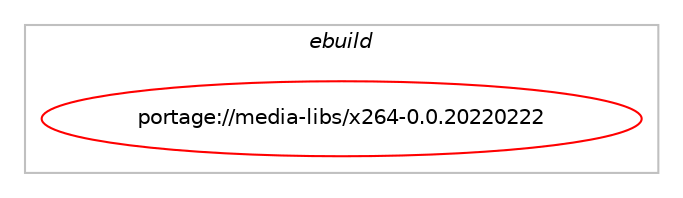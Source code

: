 digraph prolog {

# *************
# Graph options
# *************

newrank=true;
concentrate=true;
compound=true;
graph [rankdir=LR,fontname=Helvetica,fontsize=10,ranksep=1.5];#, ranksep=2.5, nodesep=0.2];
edge  [arrowhead=vee];
node  [fontname=Helvetica,fontsize=10];

# **********
# The ebuild
# **********

subgraph cluster_leftcol {
color=gray;
label=<<i>ebuild</i>>;
id [label="portage://media-libs/x264-0.0.20220222", color=red, width=4, href="../media-libs/x264-0.0.20220222.svg"];
}

# ****************
# The dependencies
# ****************

subgraph cluster_midcol {
color=gray;
label=<<i>dependencies</i>>;
subgraph cluster_compile {
fillcolor="#eeeeee";
style=filled;
label=<<i>compile</i>>;
# *** BEGIN UNKNOWN DEPENDENCY TYPE (TODO) ***
# id -> equal(use_conditional_group(positive,abi_x86_32,portage://media-libs/x264-0.0.20220222,[package_dependency(portage://media-libs/x264-0.0.20220222,install,no,dev-lang,nasm,greaterequal,[2.13,,,2.13],[],[])]))
# *** END UNKNOWN DEPENDENCY TYPE (TODO) ***

# *** BEGIN UNKNOWN DEPENDENCY TYPE (TODO) ***
# id -> equal(use_conditional_group(positive,abi_x86_64,portage://media-libs/x264-0.0.20220222,[package_dependency(portage://media-libs/x264-0.0.20220222,install,no,dev-lang,nasm,greaterequal,[2.13,,,2.13],[],[])]))
# *** END UNKNOWN DEPENDENCY TYPE (TODO) ***

# *** BEGIN UNKNOWN DEPENDENCY TYPE (TODO) ***
# id -> equal(use_conditional_group(positive,opencl,portage://media-libs/x264-0.0.20220222,[package_dependency(portage://media-libs/x264-0.0.20220222,install,no,dev-lang,perl,none,[,,],[],[])]))
# *** END UNKNOWN DEPENDENCY TYPE (TODO) ***

}
subgraph cluster_compileandrun {
fillcolor="#eeeeee";
style=filled;
label=<<i>compile and run</i>>;
}
subgraph cluster_run {
fillcolor="#eeeeee";
style=filled;
label=<<i>run</i>>;
# *** BEGIN UNKNOWN DEPENDENCY TYPE (TODO) ***
# id -> equal(use_conditional_group(positive,opencl,portage://media-libs/x264-0.0.20220222,[package_dependency(portage://media-libs/x264-0.0.20220222,run,no,virtual,opencl,greaterequal,[0,,-r3,0-r3],[],[use(optenable(abi_x86_32),negative),use(optenable(abi_x86_64),negative),use(optenable(abi_x86_x32),negative),use(optenable(abi_mips_n32),negative),use(optenable(abi_mips_n64),negative),use(optenable(abi_mips_o32),negative),use(optenable(abi_s390_32),negative),use(optenable(abi_s390_64),negative)])]))
# *** END UNKNOWN DEPENDENCY TYPE (TODO) ***

}
}

# **************
# The candidates
# **************

subgraph cluster_choices {
rank=same;
color=gray;
label=<<i>candidates</i>>;

}

}
